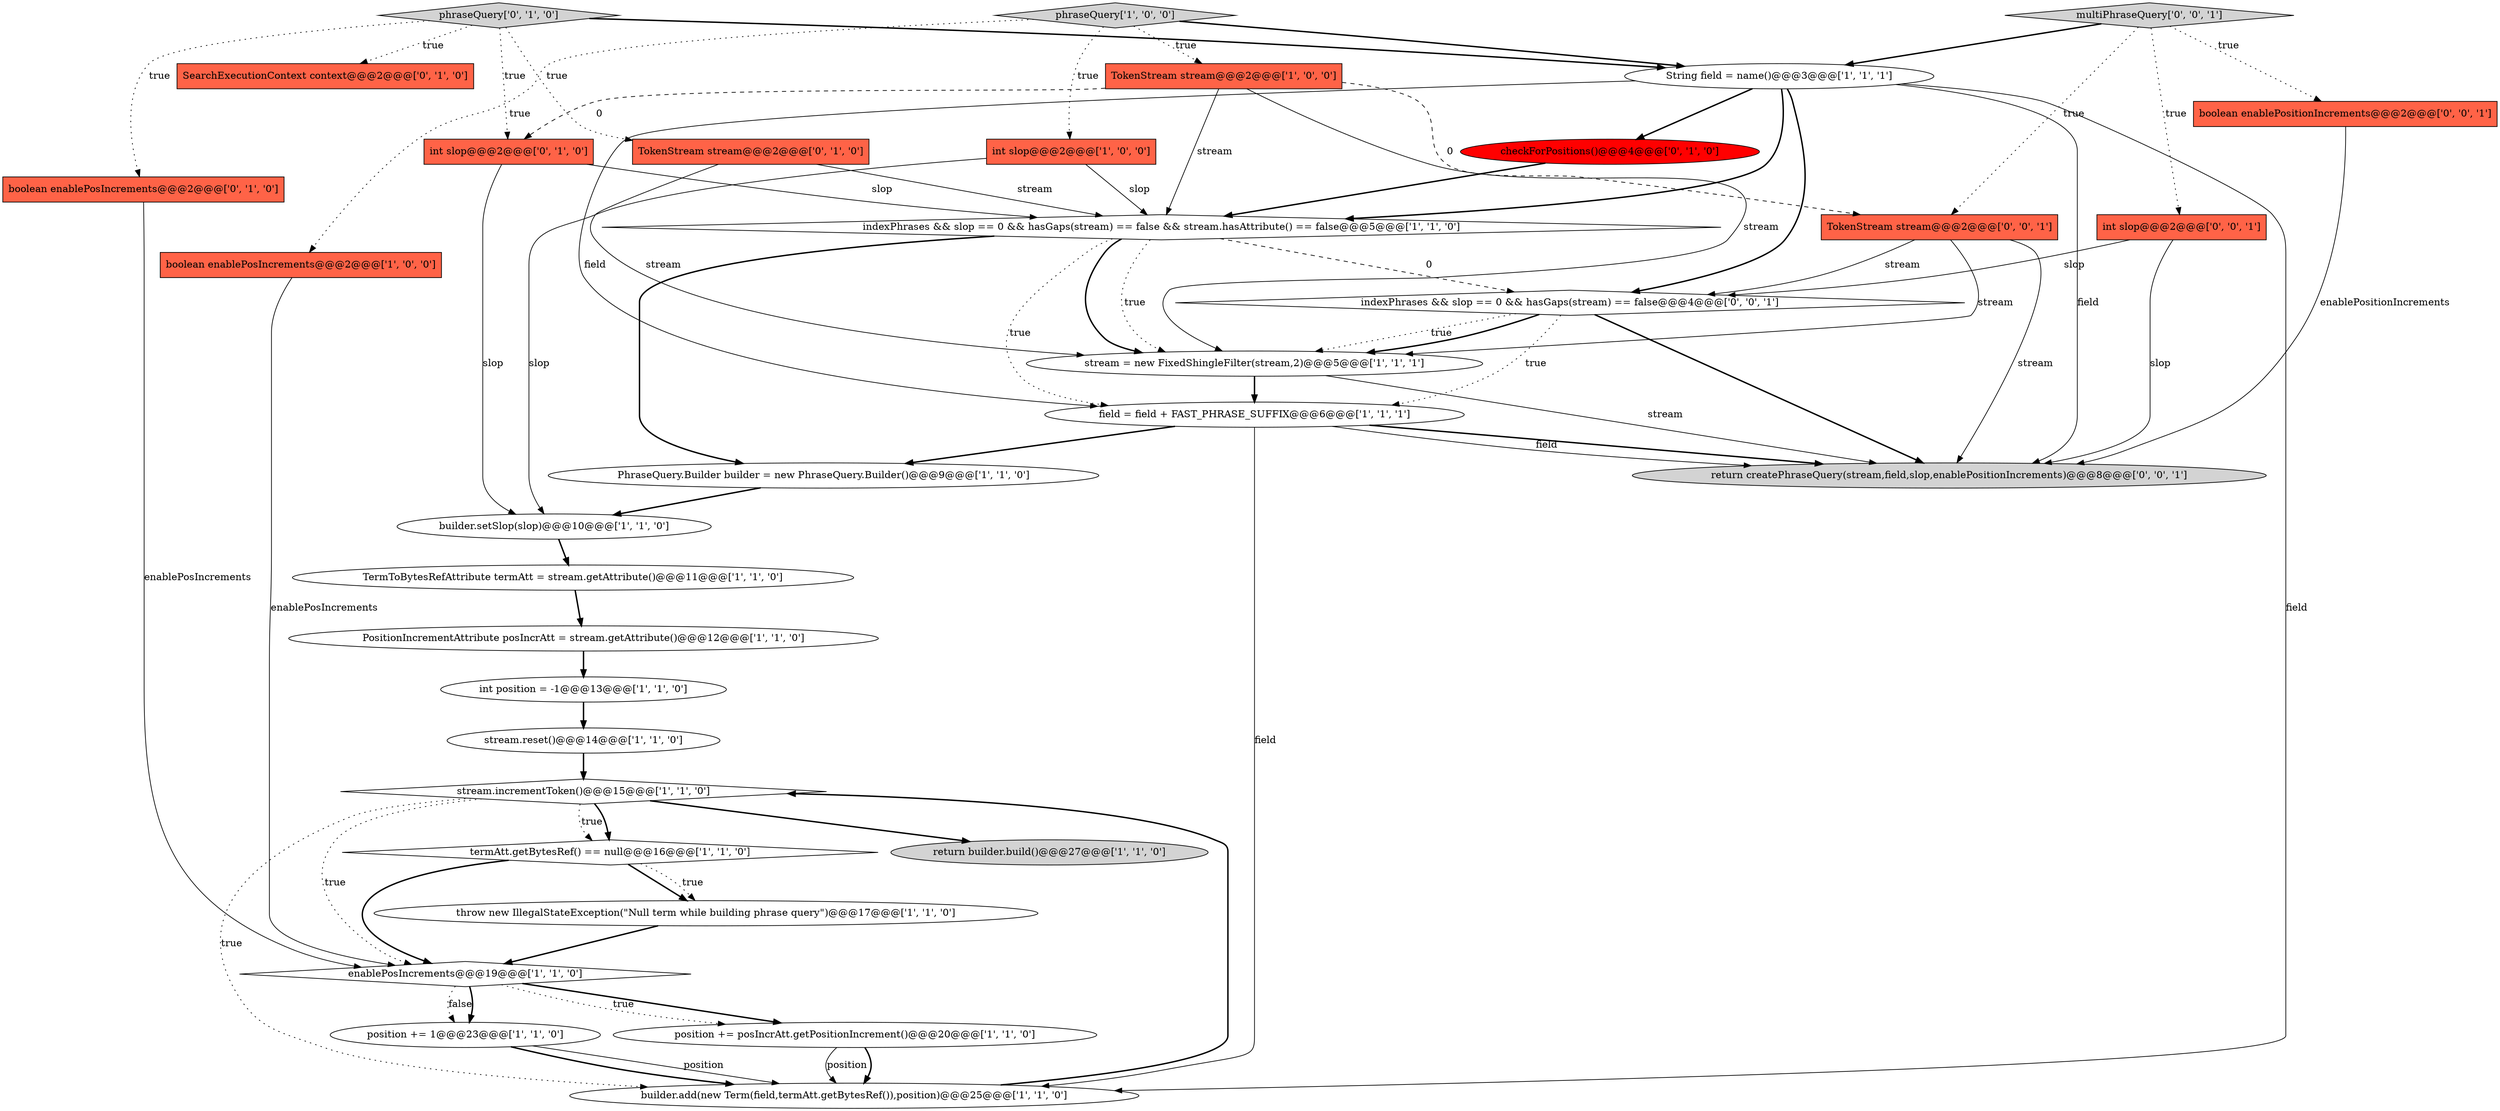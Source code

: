 digraph {
5 [style = filled, label = "phraseQuery['1', '0', '0']", fillcolor = lightgray, shape = diamond image = "AAA0AAABBB1BBB"];
14 [style = filled, label = "stream.reset()@@@14@@@['1', '1', '0']", fillcolor = white, shape = ellipse image = "AAA0AAABBB1BBB"];
30 [style = filled, label = "boolean enablePositionIncrements@@@2@@@['0', '0', '1']", fillcolor = tomato, shape = box image = "AAA0AAABBB3BBB"];
1 [style = filled, label = "builder.setSlop(slop)@@@10@@@['1', '1', '0']", fillcolor = white, shape = ellipse image = "AAA0AAABBB1BBB"];
11 [style = filled, label = "int slop@@@2@@@['1', '0', '0']", fillcolor = tomato, shape = box image = "AAA0AAABBB1BBB"];
23 [style = filled, label = "SearchExecutionContext context@@@2@@@['0', '1', '0']", fillcolor = tomato, shape = box image = "AAA0AAABBB2BBB"];
26 [style = filled, label = "boolean enablePosIncrements@@@2@@@['0', '1', '0']", fillcolor = tomato, shape = box image = "AAA0AAABBB2BBB"];
25 [style = filled, label = "TokenStream stream@@@2@@@['0', '1', '0']", fillcolor = tomato, shape = box image = "AAA0AAABBB2BBB"];
20 [style = filled, label = "field = field + FAST_PHRASE_SUFFIX@@@6@@@['1', '1', '1']", fillcolor = white, shape = ellipse image = "AAA0AAABBB1BBB"];
4 [style = filled, label = "position += posIncrAtt.getPositionIncrement()@@@20@@@['1', '1', '0']", fillcolor = white, shape = ellipse image = "AAA0AAABBB1BBB"];
8 [style = filled, label = "PositionIncrementAttribute posIncrAtt = stream.getAttribute()@@@12@@@['1', '1', '0']", fillcolor = white, shape = ellipse image = "AAA0AAABBB1BBB"];
10 [style = filled, label = "indexPhrases && slop == 0 && hasGaps(stream) == false && stream.hasAttribute() == false@@@5@@@['1', '1', '0']", fillcolor = white, shape = diamond image = "AAA0AAABBB1BBB"];
3 [style = filled, label = "String field = name()@@@3@@@['1', '1', '1']", fillcolor = white, shape = ellipse image = "AAA0AAABBB1BBB"];
24 [style = filled, label = "phraseQuery['0', '1', '0']", fillcolor = lightgray, shape = diamond image = "AAA0AAABBB2BBB"];
27 [style = filled, label = "int slop@@@2@@@['0', '1', '0']", fillcolor = tomato, shape = box image = "AAA1AAABBB2BBB"];
2 [style = filled, label = "boolean enablePosIncrements@@@2@@@['1', '0', '0']", fillcolor = tomato, shape = box image = "AAA0AAABBB1BBB"];
7 [style = filled, label = "int position = -1@@@13@@@['1', '1', '0']", fillcolor = white, shape = ellipse image = "AAA0AAABBB1BBB"];
17 [style = filled, label = "stream = new FixedShingleFilter(stream,2)@@@5@@@['1', '1', '1']", fillcolor = white, shape = ellipse image = "AAA0AAABBB1BBB"];
0 [style = filled, label = "return builder.build()@@@27@@@['1', '1', '0']", fillcolor = lightgray, shape = ellipse image = "AAA0AAABBB1BBB"];
21 [style = filled, label = "TokenStream stream@@@2@@@['1', '0', '0']", fillcolor = tomato, shape = box image = "AAA1AAABBB1BBB"];
6 [style = filled, label = "PhraseQuery.Builder builder = new PhraseQuery.Builder()@@@9@@@['1', '1', '0']", fillcolor = white, shape = ellipse image = "AAA0AAABBB1BBB"];
12 [style = filled, label = "TermToBytesRefAttribute termAtt = stream.getAttribute()@@@11@@@['1', '1', '0']", fillcolor = white, shape = ellipse image = "AAA0AAABBB1BBB"];
33 [style = filled, label = "TokenStream stream@@@2@@@['0', '0', '1']", fillcolor = tomato, shape = box image = "AAA0AAABBB3BBB"];
32 [style = filled, label = "return createPhraseQuery(stream,field,slop,enablePositionIncrements)@@@8@@@['0', '0', '1']", fillcolor = lightgray, shape = ellipse image = "AAA0AAABBB3BBB"];
31 [style = filled, label = "multiPhraseQuery['0', '0', '1']", fillcolor = lightgray, shape = diamond image = "AAA0AAABBB3BBB"];
28 [style = filled, label = "int slop@@@2@@@['0', '0', '1']", fillcolor = tomato, shape = box image = "AAA0AAABBB3BBB"];
19 [style = filled, label = "throw new IllegalStateException(\"Null term while building phrase query\")@@@17@@@['1', '1', '0']", fillcolor = white, shape = ellipse image = "AAA0AAABBB1BBB"];
9 [style = filled, label = "enablePosIncrements@@@19@@@['1', '1', '0']", fillcolor = white, shape = diamond image = "AAA0AAABBB1BBB"];
16 [style = filled, label = "position += 1@@@23@@@['1', '1', '0']", fillcolor = white, shape = ellipse image = "AAA0AAABBB1BBB"];
22 [style = filled, label = "checkForPositions()@@@4@@@['0', '1', '0']", fillcolor = red, shape = ellipse image = "AAA1AAABBB2BBB"];
18 [style = filled, label = "builder.add(new Term(field,termAtt.getBytesRef()),position)@@@25@@@['1', '1', '0']", fillcolor = white, shape = ellipse image = "AAA0AAABBB1BBB"];
29 [style = filled, label = "indexPhrases && slop == 0 && hasGaps(stream) == false@@@4@@@['0', '0', '1']", fillcolor = white, shape = diamond image = "AAA0AAABBB3BBB"];
15 [style = filled, label = "termAtt.getBytesRef() == null@@@16@@@['1', '1', '0']", fillcolor = white, shape = diamond image = "AAA0AAABBB1BBB"];
13 [style = filled, label = "stream.incrementToken()@@@15@@@['1', '1', '0']", fillcolor = white, shape = diamond image = "AAA0AAABBB1BBB"];
33->32 [style = solid, label="stream"];
5->3 [style = bold, label=""];
13->18 [style = dotted, label="true"];
29->17 [style = dotted, label="true"];
16->18 [style = bold, label=""];
29->17 [style = bold, label=""];
28->32 [style = solid, label="slop"];
24->25 [style = dotted, label="true"];
21->27 [style = dashed, label="0"];
3->20 [style = solid, label="field"];
26->9 [style = solid, label="enablePosIncrements"];
30->32 [style = solid, label="enablePositionIncrements"];
2->9 [style = solid, label="enablePosIncrements"];
9->4 [style = bold, label=""];
33->17 [style = solid, label="stream"];
20->32 [style = bold, label=""];
10->17 [style = bold, label=""];
4->18 [style = bold, label=""];
20->6 [style = bold, label=""];
3->32 [style = solid, label="field"];
25->10 [style = solid, label="stream"];
15->19 [style = bold, label=""];
24->27 [style = dotted, label="true"];
3->22 [style = bold, label=""];
9->16 [style = dotted, label="false"];
29->20 [style = dotted, label="true"];
10->6 [style = bold, label=""];
31->33 [style = dotted, label="true"];
9->16 [style = bold, label=""];
10->29 [style = dashed, label="0"];
8->7 [style = bold, label=""];
10->17 [style = dotted, label="true"];
7->14 [style = bold, label=""];
17->32 [style = solid, label="stream"];
25->17 [style = solid, label="stream"];
3->10 [style = bold, label=""];
6->1 [style = bold, label=""];
31->30 [style = dotted, label="true"];
5->11 [style = dotted, label="true"];
16->18 [style = solid, label="position"];
24->23 [style = dotted, label="true"];
27->10 [style = solid, label="slop"];
19->9 [style = bold, label=""];
24->26 [style = dotted, label="true"];
31->28 [style = dotted, label="true"];
15->9 [style = bold, label=""];
12->8 [style = bold, label=""];
10->20 [style = dotted, label="true"];
21->17 [style = solid, label="stream"];
11->1 [style = solid, label="slop"];
29->32 [style = bold, label=""];
15->19 [style = dotted, label="true"];
21->33 [style = dashed, label="0"];
28->29 [style = solid, label="slop"];
20->18 [style = solid, label="field"];
1->12 [style = bold, label=""];
18->13 [style = bold, label=""];
22->10 [style = bold, label=""];
9->4 [style = dotted, label="true"];
4->18 [style = solid, label="position"];
27->1 [style = solid, label="slop"];
33->29 [style = solid, label="stream"];
13->15 [style = dotted, label="true"];
5->21 [style = dotted, label="true"];
21->10 [style = solid, label="stream"];
13->15 [style = bold, label=""];
14->13 [style = bold, label=""];
31->3 [style = bold, label=""];
24->3 [style = bold, label=""];
3->29 [style = bold, label=""];
11->10 [style = solid, label="slop"];
5->2 [style = dotted, label="true"];
20->32 [style = solid, label="field"];
3->18 [style = solid, label="field"];
13->0 [style = bold, label=""];
17->20 [style = bold, label=""];
13->9 [style = dotted, label="true"];
}
